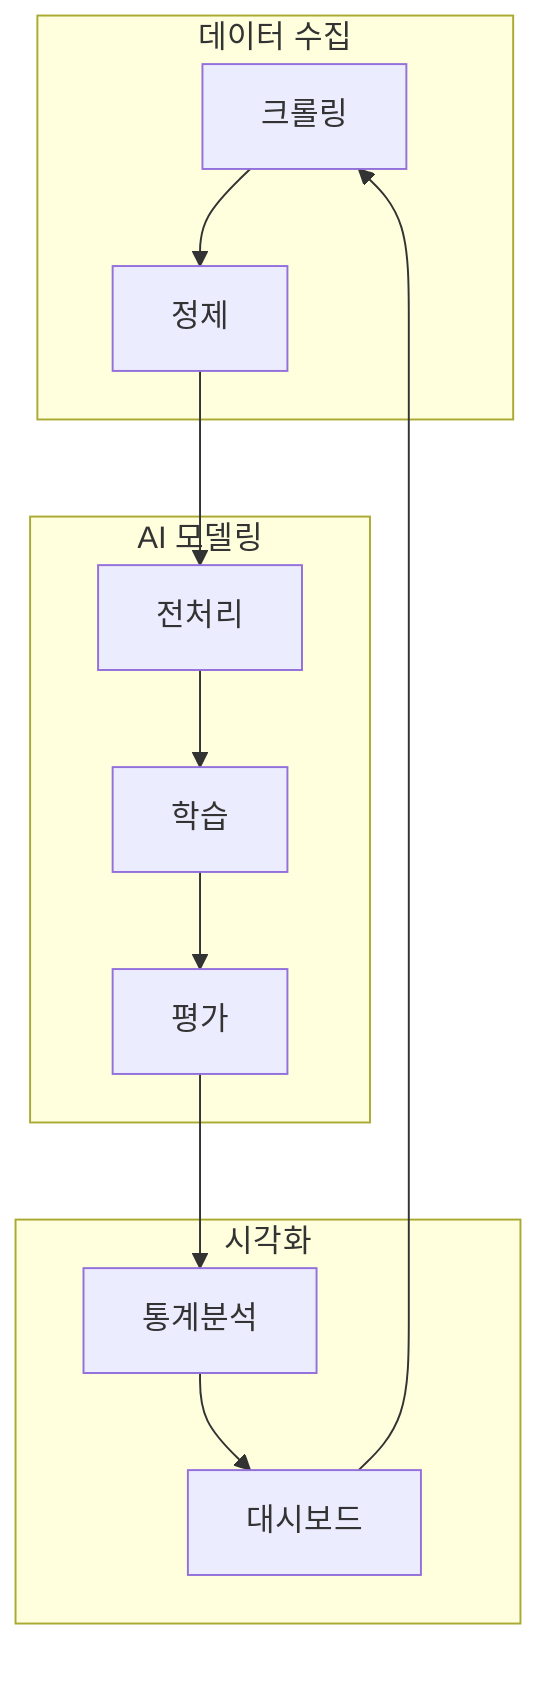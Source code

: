 flowchart TD
    subgraph PIPE1["데이터 수집"]
        P1["크롤링"] --> P2["정제"]
    end
    subgraph PIPE2["AI 모델링"]
        M1["전처리"] --> M2["학습"] --> M3["평가"]
    end
    subgraph PIPE3["시각화"]
        V1["통계분석"] --> V2["대시보드"]
    end

    P2 --> M1
    M3 --> V1
    V2 --> P1